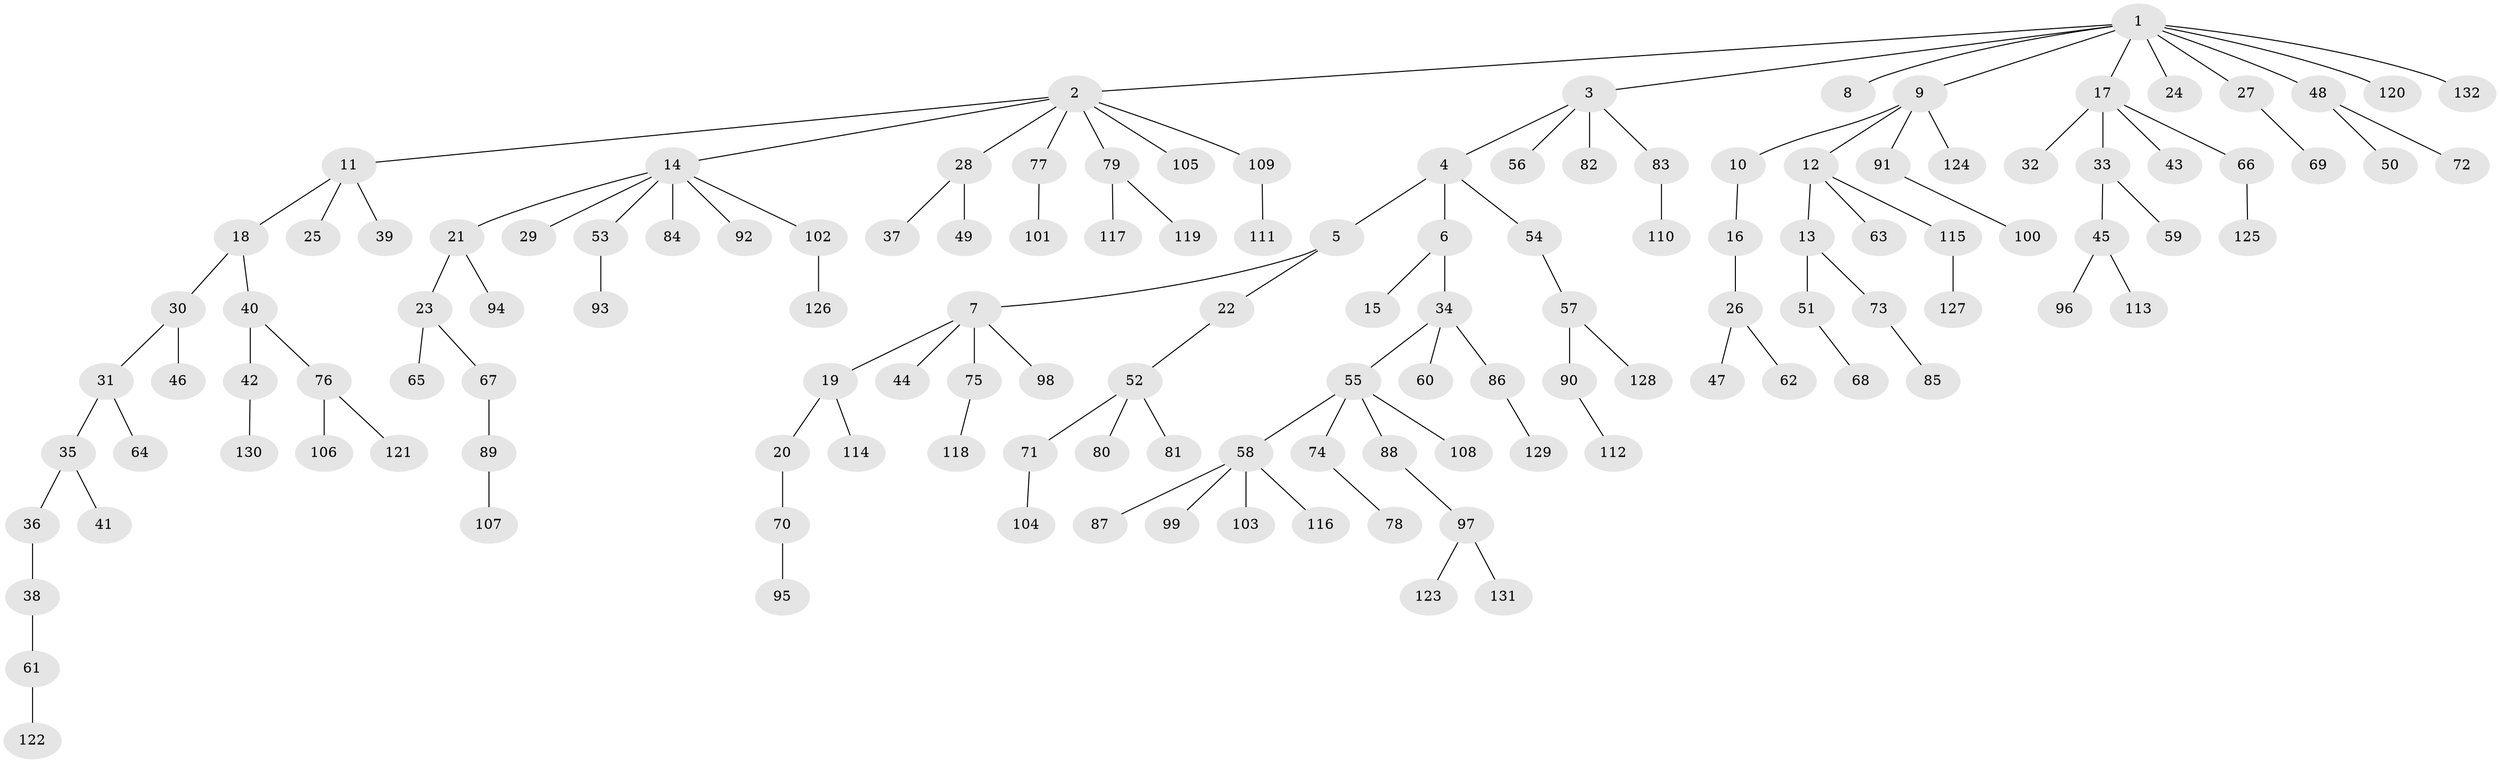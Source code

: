 // coarse degree distribution, {1: 0.6582278481012658, 2: 0.189873417721519, 10: 0.02531645569620253, 4: 0.02531645569620253, 5: 0.06329113924050633, 15: 0.012658227848101266, 3: 0.02531645569620253}
// Generated by graph-tools (version 1.1) at 2025/56/03/04/25 21:56:33]
// undirected, 132 vertices, 131 edges
graph export_dot {
graph [start="1"]
  node [color=gray90,style=filled];
  1;
  2;
  3;
  4;
  5;
  6;
  7;
  8;
  9;
  10;
  11;
  12;
  13;
  14;
  15;
  16;
  17;
  18;
  19;
  20;
  21;
  22;
  23;
  24;
  25;
  26;
  27;
  28;
  29;
  30;
  31;
  32;
  33;
  34;
  35;
  36;
  37;
  38;
  39;
  40;
  41;
  42;
  43;
  44;
  45;
  46;
  47;
  48;
  49;
  50;
  51;
  52;
  53;
  54;
  55;
  56;
  57;
  58;
  59;
  60;
  61;
  62;
  63;
  64;
  65;
  66;
  67;
  68;
  69;
  70;
  71;
  72;
  73;
  74;
  75;
  76;
  77;
  78;
  79;
  80;
  81;
  82;
  83;
  84;
  85;
  86;
  87;
  88;
  89;
  90;
  91;
  92;
  93;
  94;
  95;
  96;
  97;
  98;
  99;
  100;
  101;
  102;
  103;
  104;
  105;
  106;
  107;
  108;
  109;
  110;
  111;
  112;
  113;
  114;
  115;
  116;
  117;
  118;
  119;
  120;
  121;
  122;
  123;
  124;
  125;
  126;
  127;
  128;
  129;
  130;
  131;
  132;
  1 -- 2;
  1 -- 3;
  1 -- 8;
  1 -- 9;
  1 -- 17;
  1 -- 24;
  1 -- 27;
  1 -- 48;
  1 -- 120;
  1 -- 132;
  2 -- 11;
  2 -- 14;
  2 -- 28;
  2 -- 77;
  2 -- 79;
  2 -- 105;
  2 -- 109;
  3 -- 4;
  3 -- 56;
  3 -- 82;
  3 -- 83;
  4 -- 5;
  4 -- 6;
  4 -- 54;
  5 -- 7;
  5 -- 22;
  6 -- 15;
  6 -- 34;
  7 -- 19;
  7 -- 44;
  7 -- 75;
  7 -- 98;
  9 -- 10;
  9 -- 12;
  9 -- 91;
  9 -- 124;
  10 -- 16;
  11 -- 18;
  11 -- 25;
  11 -- 39;
  12 -- 13;
  12 -- 63;
  12 -- 115;
  13 -- 51;
  13 -- 73;
  14 -- 21;
  14 -- 29;
  14 -- 53;
  14 -- 84;
  14 -- 92;
  14 -- 102;
  16 -- 26;
  17 -- 32;
  17 -- 33;
  17 -- 43;
  17 -- 66;
  18 -- 30;
  18 -- 40;
  19 -- 20;
  19 -- 114;
  20 -- 70;
  21 -- 23;
  21 -- 94;
  22 -- 52;
  23 -- 65;
  23 -- 67;
  26 -- 47;
  26 -- 62;
  27 -- 69;
  28 -- 37;
  28 -- 49;
  30 -- 31;
  30 -- 46;
  31 -- 35;
  31 -- 64;
  33 -- 45;
  33 -- 59;
  34 -- 55;
  34 -- 60;
  34 -- 86;
  35 -- 36;
  35 -- 41;
  36 -- 38;
  38 -- 61;
  40 -- 42;
  40 -- 76;
  42 -- 130;
  45 -- 96;
  45 -- 113;
  48 -- 50;
  48 -- 72;
  51 -- 68;
  52 -- 71;
  52 -- 80;
  52 -- 81;
  53 -- 93;
  54 -- 57;
  55 -- 58;
  55 -- 74;
  55 -- 88;
  55 -- 108;
  57 -- 90;
  57 -- 128;
  58 -- 87;
  58 -- 99;
  58 -- 103;
  58 -- 116;
  61 -- 122;
  66 -- 125;
  67 -- 89;
  70 -- 95;
  71 -- 104;
  73 -- 85;
  74 -- 78;
  75 -- 118;
  76 -- 106;
  76 -- 121;
  77 -- 101;
  79 -- 117;
  79 -- 119;
  83 -- 110;
  86 -- 129;
  88 -- 97;
  89 -- 107;
  90 -- 112;
  91 -- 100;
  97 -- 123;
  97 -- 131;
  102 -- 126;
  109 -- 111;
  115 -- 127;
}
